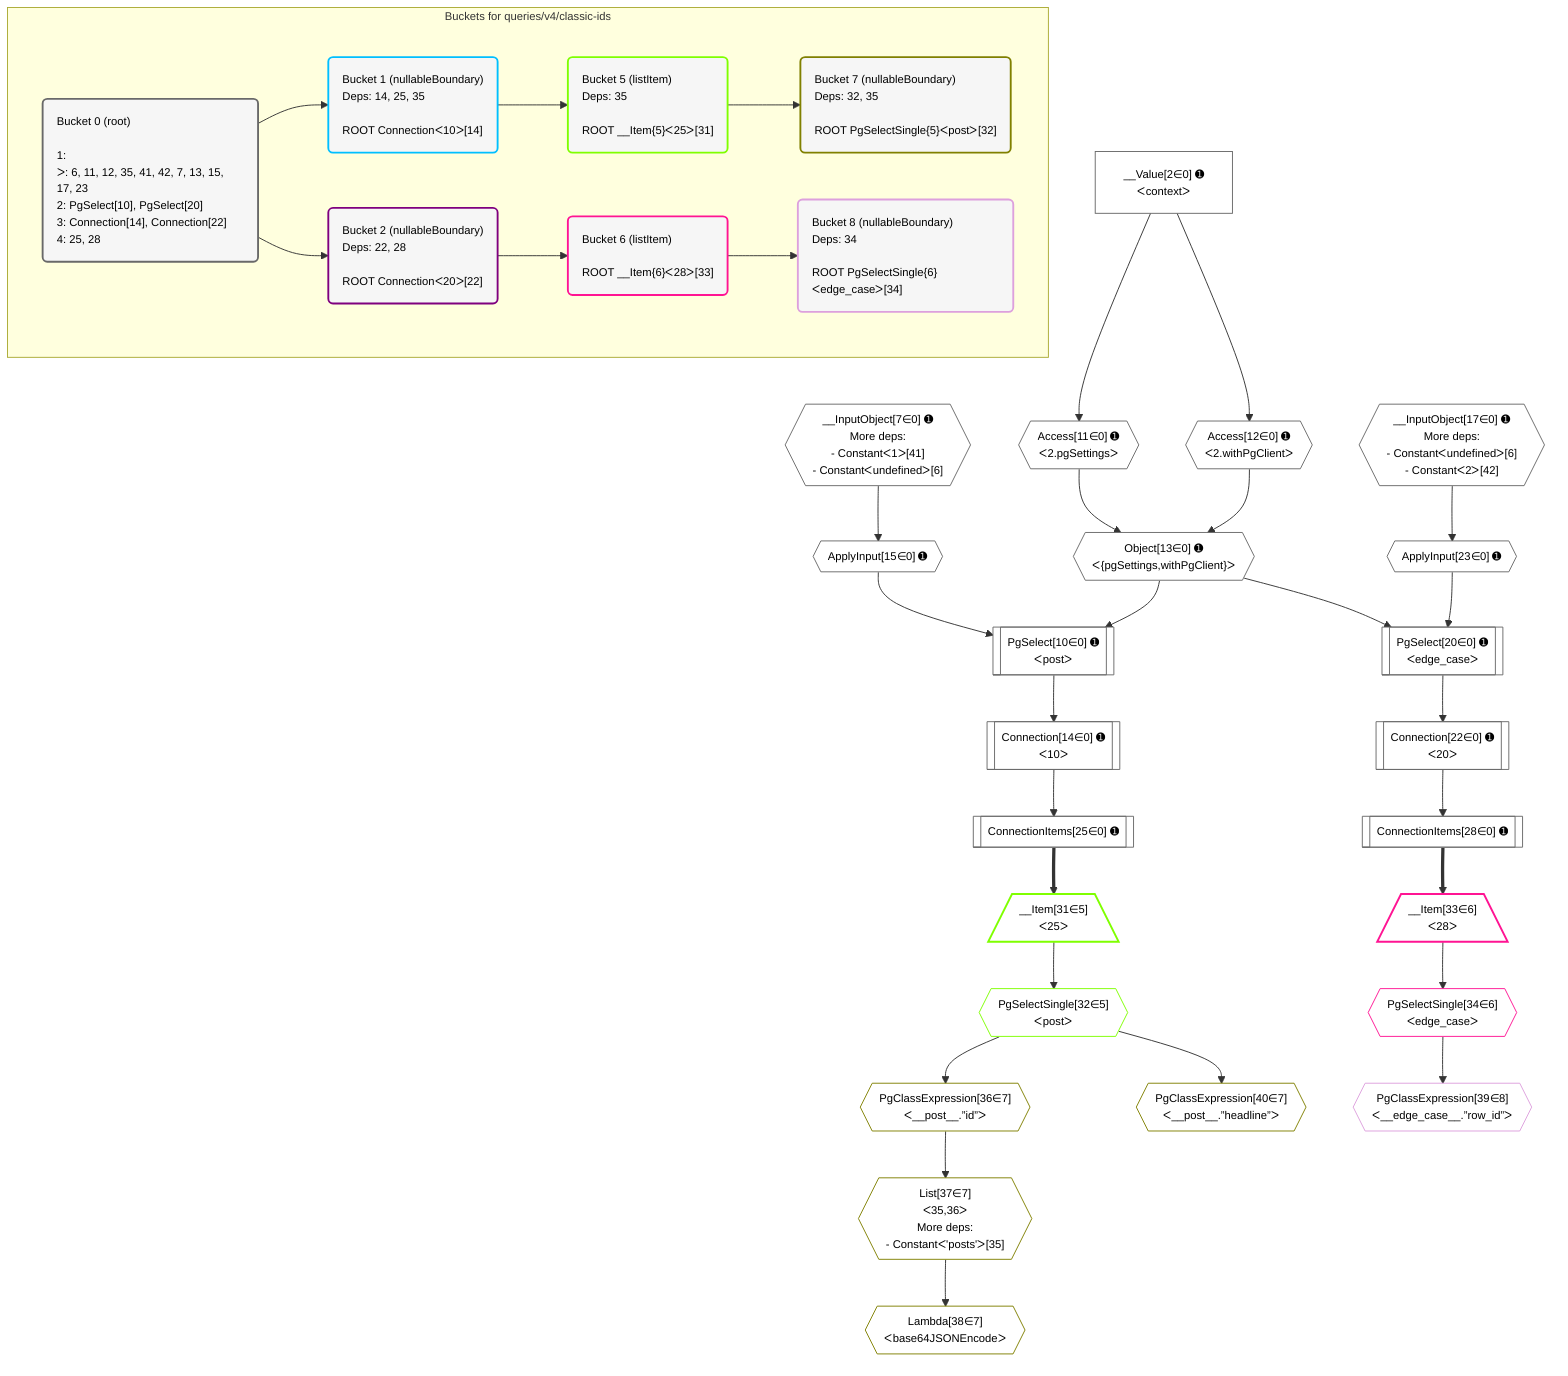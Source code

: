 %%{init: {'themeVariables': { 'fontSize': '12px'}}}%%
graph TD
    classDef path fill:#eee,stroke:#000,color:#000
    classDef plan fill:#fff,stroke-width:1px,color:#000
    classDef itemplan fill:#fff,stroke-width:2px,color:#000
    classDef unbatchedplan fill:#dff,stroke-width:1px,color:#000
    classDef sideeffectplan fill:#fcc,stroke-width:2px,color:#000
    classDef bucket fill:#f6f6f6,color:#000,stroke-width:2px,text-align:left

    subgraph "Buckets for queries/v4/classic-ids"
    Bucket0("Bucket 0 (root)<br /><br />1: <br />ᐳ: 6, 11, 12, 35, 41, 42, 7, 13, 15, 17, 23<br />2: PgSelect[10], PgSelect[20]<br />3: Connection[14], Connection[22]<br />4: 25, 28"):::bucket
    Bucket1("Bucket 1 (nullableBoundary)<br />Deps: 14, 25, 35<br /><br />ROOT Connectionᐸ10ᐳ[14]"):::bucket
    Bucket2("Bucket 2 (nullableBoundary)<br />Deps: 22, 28<br /><br />ROOT Connectionᐸ20ᐳ[22]"):::bucket
    Bucket5("Bucket 5 (listItem)<br />Deps: 35<br /><br />ROOT __Item{5}ᐸ25ᐳ[31]"):::bucket
    Bucket6("Bucket 6 (listItem)<br /><br />ROOT __Item{6}ᐸ28ᐳ[33]"):::bucket
    Bucket7("Bucket 7 (nullableBoundary)<br />Deps: 32, 35<br /><br />ROOT PgSelectSingle{5}ᐸpostᐳ[32]"):::bucket
    Bucket8("Bucket 8 (nullableBoundary)<br />Deps: 34<br /><br />ROOT PgSelectSingle{6}ᐸedge_caseᐳ[34]"):::bucket
    end
    Bucket0 --> Bucket1 & Bucket2
    Bucket1 --> Bucket5
    Bucket2 --> Bucket6
    Bucket5 --> Bucket7
    Bucket6 --> Bucket8

    %% plan dependencies
    __InputObject7{{"__InputObject[7∈0] ➊<br />More deps:<br />- Constantᐸ1ᐳ[41]<br />- Constantᐸundefinedᐳ[6]"}}:::plan
    PgSelect10[["PgSelect[10∈0] ➊<br />ᐸpostᐳ"]]:::plan
    Object13{{"Object[13∈0] ➊<br />ᐸ{pgSettings,withPgClient}ᐳ"}}:::plan
    ApplyInput15{{"ApplyInput[15∈0] ➊"}}:::plan
    Object13 & ApplyInput15 --> PgSelect10
    Access11{{"Access[11∈0] ➊<br />ᐸ2.pgSettingsᐳ"}}:::plan
    Access12{{"Access[12∈0] ➊<br />ᐸ2.withPgClientᐳ"}}:::plan
    Access11 & Access12 --> Object13
    __InputObject17{{"__InputObject[17∈0] ➊<br />More deps:<br />- Constantᐸundefinedᐳ[6]<br />- Constantᐸ2ᐳ[42]"}}:::plan
    PgSelect20[["PgSelect[20∈0] ➊<br />ᐸedge_caseᐳ"]]:::plan
    ApplyInput23{{"ApplyInput[23∈0] ➊"}}:::plan
    Object13 & ApplyInput23 --> PgSelect20
    __Value2["__Value[2∈0] ➊<br />ᐸcontextᐳ"]:::plan
    __Value2 --> Access11
    __Value2 --> Access12
    Connection14[["Connection[14∈0] ➊<br />ᐸ10ᐳ"]]:::plan
    PgSelect10 --> Connection14
    __InputObject7 --> ApplyInput15
    Connection22[["Connection[22∈0] ➊<br />ᐸ20ᐳ"]]:::plan
    PgSelect20 --> Connection22
    __InputObject17 --> ApplyInput23
    ConnectionItems25[["ConnectionItems[25∈0] ➊"]]:::plan
    Connection14 --> ConnectionItems25
    ConnectionItems28[["ConnectionItems[28∈0] ➊"]]:::plan
    Connection22 --> ConnectionItems28
    __Item31[/"__Item[31∈5]<br />ᐸ25ᐳ"\]:::itemplan
    ConnectionItems25 ==> __Item31
    PgSelectSingle32{{"PgSelectSingle[32∈5]<br />ᐸpostᐳ"}}:::plan
    __Item31 --> PgSelectSingle32
    __Item33[/"__Item[33∈6]<br />ᐸ28ᐳ"\]:::itemplan
    ConnectionItems28 ==> __Item33
    PgSelectSingle34{{"PgSelectSingle[34∈6]<br />ᐸedge_caseᐳ"}}:::plan
    __Item33 --> PgSelectSingle34
    List37{{"List[37∈7]<br />ᐸ35,36ᐳ<br />More deps:<br />- Constantᐸ'posts'ᐳ[35]"}}:::plan
    PgClassExpression36{{"PgClassExpression[36∈7]<br />ᐸ__post__.”id”ᐳ"}}:::plan
    PgClassExpression36 --> List37
    PgSelectSingle32 --> PgClassExpression36
    Lambda38{{"Lambda[38∈7]<br />ᐸbase64JSONEncodeᐳ"}}:::plan
    List37 --> Lambda38
    PgClassExpression40{{"PgClassExpression[40∈7]<br />ᐸ__post__.”headline”ᐳ"}}:::plan
    PgSelectSingle32 --> PgClassExpression40
    PgClassExpression39{{"PgClassExpression[39∈8]<br />ᐸ__edge_case__.”row_id”ᐳ"}}:::plan
    PgSelectSingle34 --> PgClassExpression39

    %% define steps
    classDef bucket0 stroke:#696969
    class Bucket0,__Value2,__InputObject7,PgSelect10,Access11,Access12,Object13,Connection14,ApplyInput15,__InputObject17,PgSelect20,Connection22,ApplyInput23,ConnectionItems25,ConnectionItems28 bucket0
    classDef bucket1 stroke:#00bfff
    class Bucket1 bucket1
    classDef bucket2 stroke:#7f007f
    class Bucket2 bucket2
    classDef bucket5 stroke:#7fff00
    class Bucket5,__Item31,PgSelectSingle32 bucket5
    classDef bucket6 stroke:#ff1493
    class Bucket6,__Item33,PgSelectSingle34 bucket6
    classDef bucket7 stroke:#808000
    class Bucket7,PgClassExpression36,List37,Lambda38,PgClassExpression40 bucket7
    classDef bucket8 stroke:#dda0dd
    class Bucket8,PgClassExpression39 bucket8